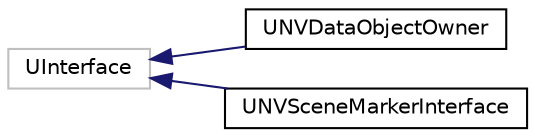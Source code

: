 digraph "Graphical Class Hierarchy"
{
  edge [fontname="Helvetica",fontsize="10",labelfontname="Helvetica",labelfontsize="10"];
  node [fontname="Helvetica",fontsize="10",shape=record];
  rankdir="LR";
  Node1 [label="UInterface",height=0.2,width=0.4,color="grey75", fillcolor="white", style="filled"];
  Node1 -> Node2 [dir="back",color="midnightblue",fontsize="10",style="solid",fontname="Helvetica"];
  Node2 [label="UNVDataObjectOwner",height=0.2,width=0.4,color="black", fillcolor="white", style="filled",URL="$class_u_n_v_data_object_owner.html"];
  Node1 -> Node3 [dir="back",color="midnightblue",fontsize="10",style="solid",fontname="Helvetica"];
  Node3 [label="UNVSceneMarkerInterface",height=0.2,width=0.4,color="black", fillcolor="white", style="filled",URL="$class_u_n_v_scene_marker_interface.html",tooltip="Base interface for object that can be placed in the map as marker for other actors. "];
}

